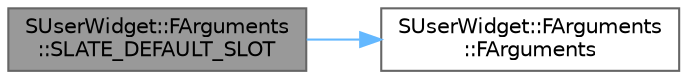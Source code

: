 digraph "SUserWidget::FArguments::SLATE_DEFAULT_SLOT"
{
 // INTERACTIVE_SVG=YES
 // LATEX_PDF_SIZE
  bgcolor="transparent";
  edge [fontname=Helvetica,fontsize=10,labelfontname=Helvetica,labelfontsize=10];
  node [fontname=Helvetica,fontsize=10,shape=box,height=0.2,width=0.4];
  rankdir="LR";
  Node1 [id="Node000001",label="SUserWidget::FArguments\l::SLATE_DEFAULT_SLOT",height=0.2,width=0.4,color="gray40", fillcolor="grey60", style="filled", fontcolor="black",tooltip=" "];
  Node1 -> Node2 [id="edge1_Node000001_Node000002",color="steelblue1",style="solid",tooltip=" "];
  Node2 [id="Node000002",label="SUserWidget::FArguments\l::FArguments",height=0.2,width=0.4,color="grey40", fillcolor="white", style="filled",URL="$dd/de0/structSUserWidget_1_1FArguments.html#a70e90cbc65373ca73059568e4dc8a1f3",tooltip=" "];
}
